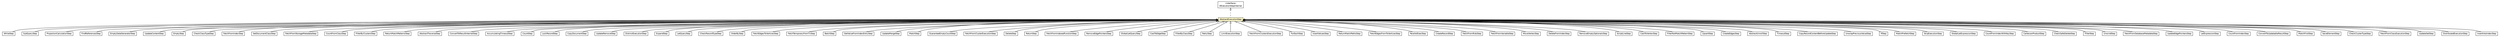 #!/usr/local/bin/dot
#
# Class diagram 
# Generated by UMLGraph version R5_6-24-gf6e263 (http://www.umlgraph.org/)
#

digraph G {
	edge [fontname="Helvetica",fontsize=10,labelfontname="Helvetica",labelfontsize=10];
	node [fontname="Helvetica",fontsize=10,shape=plaintext];
	nodesep=0.25;
	ranksep=0.5;
	// com.orientechnologies.orient.core.sql.parser.WhileStep
	c766591 [label=<<table title="com.orientechnologies.orient.core.sql.parser.WhileStep" border="0" cellborder="1" cellspacing="0" cellpadding="2" port="p" href="../parser/WhileStep.html">
		<tr><td><table border="0" cellspacing="0" cellpadding="1">
<tr><td align="center" balign="center"> WhileStep </td></tr>
		</table></td></tr>
		</table>>, URL="../parser/WhileStep.html", fontname="Helvetica", fontcolor="black", fontsize=10.0];
	// com.orientechnologies.orient.core.sql.executor.SubQueryStep
	c766958 [label=<<table title="com.orientechnologies.orient.core.sql.executor.SubQueryStep" border="0" cellborder="1" cellspacing="0" cellpadding="2" port="p" href="./SubQueryStep.html">
		<tr><td><table border="0" cellspacing="0" cellpadding="1">
<tr><td align="center" balign="center"> SubQueryStep </td></tr>
		</table></td></tr>
		</table>>, URL="./SubQueryStep.html", fontname="Helvetica", fontcolor="black", fontsize=10.0];
	// com.orientechnologies.orient.core.sql.executor.ProjectionCalculationStep
	c766959 [label=<<table title="com.orientechnologies.orient.core.sql.executor.ProjectionCalculationStep" border="0" cellborder="1" cellspacing="0" cellpadding="2" port="p" href="./ProjectionCalculationStep.html">
		<tr><td><table border="0" cellspacing="0" cellpadding="1">
<tr><td align="center" balign="center"> ProjectionCalculationStep </td></tr>
		</table></td></tr>
		</table>>, URL="./ProjectionCalculationStep.html", fontname="Helvetica", fontcolor="black", fontsize=10.0];
	// com.orientechnologies.orient.core.sql.executor.OExecutionStepInternal
	c766960 [label=<<table title="com.orientechnologies.orient.core.sql.executor.OExecutionStepInternal" border="0" cellborder="1" cellspacing="0" cellpadding="2" port="p" href="./OExecutionStepInternal.html">
		<tr><td><table border="0" cellspacing="0" cellpadding="1">
<tr><td align="center" balign="center"> &#171;interface&#187; </td></tr>
<tr><td align="center" balign="center"> OExecutionStepInternal </td></tr>
		</table></td></tr>
		</table>>, URL="./OExecutionStepInternal.html", fontname="Helvetica", fontcolor="black", fontsize=10.0];
	// com.orientechnologies.orient.core.sql.executor.FindReferencesStep
	c766962 [label=<<table title="com.orientechnologies.orient.core.sql.executor.FindReferencesStep" border="0" cellborder="1" cellspacing="0" cellpadding="2" port="p" href="./FindReferencesStep.html">
		<tr><td><table border="0" cellspacing="0" cellpadding="1">
<tr><td align="center" balign="center"> FindReferencesStep </td></tr>
		</table></td></tr>
		</table>>, URL="./FindReferencesStep.html", fontname="Helvetica", fontcolor="black", fontsize=10.0];
	// com.orientechnologies.orient.core.sql.executor.EmptyDataGeneratorStep
	c766963 [label=<<table title="com.orientechnologies.orient.core.sql.executor.EmptyDataGeneratorStep" border="0" cellborder="1" cellspacing="0" cellpadding="2" port="p" href="./EmptyDataGeneratorStep.html">
		<tr><td><table border="0" cellspacing="0" cellpadding="1">
<tr><td align="center" balign="center"> EmptyDataGeneratorStep </td></tr>
		</table></td></tr>
		</table>>, URL="./EmptyDataGeneratorStep.html", fontname="Helvetica", fontcolor="black", fontsize=10.0];
	// com.orientechnologies.orient.core.sql.executor.UpdateContentStep
	c766964 [label=<<table title="com.orientechnologies.orient.core.sql.executor.UpdateContentStep" border="0" cellborder="1" cellspacing="0" cellpadding="2" port="p" href="./UpdateContentStep.html">
		<tr><td><table border="0" cellspacing="0" cellpadding="1">
<tr><td align="center" balign="center"> UpdateContentStep </td></tr>
		</table></td></tr>
		</table>>, URL="./UpdateContentStep.html", fontname="Helvetica", fontcolor="black", fontsize=10.0];
	// com.orientechnologies.orient.core.sql.executor.EmptyStep
	c766965 [label=<<table title="com.orientechnologies.orient.core.sql.executor.EmptyStep" border="0" cellborder="1" cellspacing="0" cellpadding="2" port="p" href="./EmptyStep.html">
		<tr><td><table border="0" cellspacing="0" cellpadding="1">
<tr><td align="center" balign="center"> EmptyStep </td></tr>
		</table></td></tr>
		</table>>, URL="./EmptyStep.html", fontname="Helvetica", fontcolor="black", fontsize=10.0];
	// com.orientechnologies.orient.core.sql.executor.CheckClassTypeStep
	c766966 [label=<<table title="com.orientechnologies.orient.core.sql.executor.CheckClassTypeStep" border="0" cellborder="1" cellspacing="0" cellpadding="2" port="p" href="./CheckClassTypeStep.html">
		<tr><td><table border="0" cellspacing="0" cellpadding="1">
<tr><td align="center" balign="center"> CheckClassTypeStep </td></tr>
		</table></td></tr>
		</table>>, URL="./CheckClassTypeStep.html", fontname="Helvetica", fontcolor="black", fontsize=10.0];
	// com.orientechnologies.orient.core.sql.executor.FetchFromIndexStep
	c766967 [label=<<table title="com.orientechnologies.orient.core.sql.executor.FetchFromIndexStep" border="0" cellborder="1" cellspacing="0" cellpadding="2" port="p" href="./FetchFromIndexStep.html">
		<tr><td><table border="0" cellspacing="0" cellpadding="1">
<tr><td align="center" balign="center"> FetchFromIndexStep </td></tr>
		</table></td></tr>
		</table>>, URL="./FetchFromIndexStep.html", fontname="Helvetica", fontcolor="black", fontsize=10.0];
	// com.orientechnologies.orient.core.sql.executor.SetDocumentClassStep
	c766968 [label=<<table title="com.orientechnologies.orient.core.sql.executor.SetDocumentClassStep" border="0" cellborder="1" cellspacing="0" cellpadding="2" port="p" href="./SetDocumentClassStep.html">
		<tr><td><table border="0" cellspacing="0" cellpadding="1">
<tr><td align="center" balign="center"> SetDocumentClassStep </td></tr>
		</table></td></tr>
		</table>>, URL="./SetDocumentClassStep.html", fontname="Helvetica", fontcolor="black", fontsize=10.0];
	// com.orientechnologies.orient.core.sql.executor.FetchFromStorageMetadataStep
	c766969 [label=<<table title="com.orientechnologies.orient.core.sql.executor.FetchFromStorageMetadataStep" border="0" cellborder="1" cellspacing="0" cellpadding="2" port="p" href="./FetchFromStorageMetadataStep.html">
		<tr><td><table border="0" cellspacing="0" cellpadding="1">
<tr><td align="center" balign="center"> FetchFromStorageMetadataStep </td></tr>
		</table></td></tr>
		</table>>, URL="./FetchFromStorageMetadataStep.html", fontname="Helvetica", fontcolor="black", fontsize=10.0];
	// com.orientechnologies.orient.core.sql.executor.CountFromClassStep
	c766970 [label=<<table title="com.orientechnologies.orient.core.sql.executor.CountFromClassStep" border="0" cellborder="1" cellspacing="0" cellpadding="2" port="p" href="./CountFromClassStep.html">
		<tr><td><table border="0" cellspacing="0" cellpadding="1">
<tr><td align="center" balign="center"> CountFromClassStep </td></tr>
		</table></td></tr>
		</table>>, URL="./CountFromClassStep.html", fontname="Helvetica", fontcolor="black", fontsize=10.0];
	// com.orientechnologies.orient.core.sql.executor.FilterByClustersStep
	c766971 [label=<<table title="com.orientechnologies.orient.core.sql.executor.FilterByClustersStep" border="0" cellborder="1" cellspacing="0" cellpadding="2" port="p" href="./FilterByClustersStep.html">
		<tr><td><table border="0" cellspacing="0" cellpadding="1">
<tr><td align="center" balign="center"> FilterByClustersStep </td></tr>
		</table></td></tr>
		</table>>, URL="./FilterByClustersStep.html", fontname="Helvetica", fontcolor="black", fontsize=10.0];
	// com.orientechnologies.orient.core.sql.executor.ReturnMatchPatternsStep
	c766972 [label=<<table title="com.orientechnologies.orient.core.sql.executor.ReturnMatchPatternsStep" border="0" cellborder="1" cellspacing="0" cellpadding="2" port="p" href="./ReturnMatchPatternsStep.html">
		<tr><td><table border="0" cellspacing="0" cellpadding="1">
<tr><td align="center" balign="center"> ReturnMatchPatternsStep </td></tr>
		</table></td></tr>
		</table>>, URL="./ReturnMatchPatternsStep.html", fontname="Helvetica", fontcolor="black", fontsize=10.0];
	// com.orientechnologies.orient.core.sql.executor.AbstractTraverseStep
	c766974 [label=<<table title="com.orientechnologies.orient.core.sql.executor.AbstractTraverseStep" border="0" cellborder="1" cellspacing="0" cellpadding="2" port="p" href="./AbstractTraverseStep.html">
		<tr><td><table border="0" cellspacing="0" cellpadding="1">
<tr><td align="center" balign="center"><font face="Helvetica-Oblique"> AbstractTraverseStep </font></td></tr>
		</table></td></tr>
		</table>>, URL="./AbstractTraverseStep.html", fontname="Helvetica", fontcolor="black", fontsize=10.0];
	// com.orientechnologies.orient.core.sql.executor.ConvertToResultInternalStep
	c766975 [label=<<table title="com.orientechnologies.orient.core.sql.executor.ConvertToResultInternalStep" border="0" cellborder="1" cellspacing="0" cellpadding="2" port="p" href="./ConvertToResultInternalStep.html">
		<tr><td><table border="0" cellspacing="0" cellpadding="1">
<tr><td align="center" balign="center"> ConvertToResultInternalStep </td></tr>
		</table></td></tr>
		</table>>, URL="./ConvertToResultInternalStep.html", fontname="Helvetica", fontcolor="black", fontsize=10.0];
	// com.orientechnologies.orient.core.sql.executor.AccumulatingTimeoutStep
	c766976 [label=<<table title="com.orientechnologies.orient.core.sql.executor.AccumulatingTimeoutStep" border="0" cellborder="1" cellspacing="0" cellpadding="2" port="p" href="./AccumulatingTimeoutStep.html">
		<tr><td><table border="0" cellspacing="0" cellpadding="1">
<tr><td align="center" balign="center"> AccumulatingTimeoutStep </td></tr>
		</table></td></tr>
		</table>>, URL="./AccumulatingTimeoutStep.html", fontname="Helvetica", fontcolor="black", fontsize=10.0];
	// com.orientechnologies.orient.core.sql.executor.CountStep
	c766979 [label=<<table title="com.orientechnologies.orient.core.sql.executor.CountStep" border="0" cellborder="1" cellspacing="0" cellpadding="2" port="p" href="./CountStep.html">
		<tr><td><table border="0" cellspacing="0" cellpadding="1">
<tr><td align="center" balign="center"> CountStep </td></tr>
		</table></td></tr>
		</table>>, URL="./CountStep.html", fontname="Helvetica", fontcolor="black", fontsize=10.0];
	// com.orientechnologies.orient.core.sql.executor.LockRecordStep
	c766980 [label=<<table title="com.orientechnologies.orient.core.sql.executor.LockRecordStep" border="0" cellborder="1" cellspacing="0" cellpadding="2" port="p" href="./LockRecordStep.html">
		<tr><td><table border="0" cellspacing="0" cellpadding="1">
<tr><td align="center" balign="center"> LockRecordStep </td></tr>
		</table></td></tr>
		</table>>, URL="./LockRecordStep.html", fontname="Helvetica", fontcolor="black", fontsize=10.0];
	// com.orientechnologies.orient.core.sql.executor.CopyDocumentStep
	c766981 [label=<<table title="com.orientechnologies.orient.core.sql.executor.CopyDocumentStep" border="0" cellborder="1" cellspacing="0" cellpadding="2" port="p" href="./CopyDocumentStep.html">
		<tr><td><table border="0" cellspacing="0" cellpadding="1">
<tr><td align="center" balign="center"> CopyDocumentStep </td></tr>
		</table></td></tr>
		</table>>, URL="./CopyDocumentStep.html", fontname="Helvetica", fontcolor="black", fontsize=10.0];
	// com.orientechnologies.orient.core.sql.executor.UpdateRemoveStep
	c766982 [label=<<table title="com.orientechnologies.orient.core.sql.executor.UpdateRemoveStep" border="0" cellborder="1" cellspacing="0" cellpadding="2" port="p" href="./UpdateRemoveStep.html">
		<tr><td><table border="0" cellspacing="0" cellpadding="1">
<tr><td align="center" balign="center"> UpdateRemoveStep </td></tr>
		</table></td></tr>
		</table>>, URL="./UpdateRemoveStep.html", fontname="Helvetica", fontcolor="black", fontsize=10.0];
	// com.orientechnologies.orient.core.sql.executor.DistinctExecutionStep
	c766984 [label=<<table title="com.orientechnologies.orient.core.sql.executor.DistinctExecutionStep" border="0" cellborder="1" cellspacing="0" cellpadding="2" port="p" href="./DistinctExecutionStep.html">
		<tr><td><table border="0" cellspacing="0" cellpadding="1">
<tr><td align="center" balign="center"> DistinctExecutionStep </td></tr>
		</table></td></tr>
		</table>>, URL="./DistinctExecutionStep.html", fontname="Helvetica", fontcolor="black", fontsize=10.0];
	// com.orientechnologies.orient.core.sql.executor.ExpandStep
	c766986 [label=<<table title="com.orientechnologies.orient.core.sql.executor.ExpandStep" border="0" cellborder="1" cellspacing="0" cellpadding="2" port="p" href="./ExpandStep.html">
		<tr><td><table border="0" cellspacing="0" cellpadding="1">
<tr><td align="center" balign="center"> ExpandStep </td></tr>
		</table></td></tr>
		</table>>, URL="./ExpandStep.html", fontname="Helvetica", fontcolor="black", fontsize=10.0];
	// com.orientechnologies.orient.core.sql.executor.LetQueryStep
	c766987 [label=<<table title="com.orientechnologies.orient.core.sql.executor.LetQueryStep" border="0" cellborder="1" cellspacing="0" cellpadding="2" port="p" href="./LetQueryStep.html">
		<tr><td><table border="0" cellspacing="0" cellpadding="1">
<tr><td align="center" balign="center"> LetQueryStep </td></tr>
		</table></td></tr>
		</table>>, URL="./LetQueryStep.html", fontname="Helvetica", fontcolor="black", fontsize=10.0];
	// com.orientechnologies.orient.core.sql.executor.CheckRecordTypeStep
	c766991 [label=<<table title="com.orientechnologies.orient.core.sql.executor.CheckRecordTypeStep" border="0" cellborder="1" cellspacing="0" cellpadding="2" port="p" href="./CheckRecordTypeStep.html">
		<tr><td><table border="0" cellspacing="0" cellpadding="1">
<tr><td align="center" balign="center"> CheckRecordTypeStep </td></tr>
		</table></td></tr>
		</table>>, URL="./CheckRecordTypeStep.html", fontname="Helvetica", fontcolor="black", fontsize=10.0];
	// com.orientechnologies.orient.core.sql.executor.OrderByStep
	c766992 [label=<<table title="com.orientechnologies.orient.core.sql.executor.OrderByStep" border="0" cellborder="1" cellspacing="0" cellpadding="2" port="p" href="./OrderByStep.html">
		<tr><td><table border="0" cellspacing="0" cellpadding="1">
<tr><td align="center" balign="center"> OrderByStep </td></tr>
		</table></td></tr>
		</table>>, URL="./OrderByStep.html", fontname="Helvetica", fontcolor="black", fontsize=10.0];
	// com.orientechnologies.orient.core.sql.executor.FetchEdgesToVerticesStep
	c766994 [label=<<table title="com.orientechnologies.orient.core.sql.executor.FetchEdgesToVerticesStep" border="0" cellborder="1" cellspacing="0" cellpadding="2" port="p" href="./FetchEdgesToVerticesStep.html">
		<tr><td><table border="0" cellspacing="0" cellpadding="1">
<tr><td align="center" balign="center"> FetchEdgesToVerticesStep </td></tr>
		</table></td></tr>
		</table>>, URL="./FetchEdgesToVerticesStep.html", fontname="Helvetica", fontcolor="black", fontsize=10.0];
	// com.orientechnologies.orient.core.sql.executor.FetchTemporaryFromTxStep
	c766996 [label=<<table title="com.orientechnologies.orient.core.sql.executor.FetchTemporaryFromTxStep" border="0" cellborder="1" cellspacing="0" cellpadding="2" port="p" href="./FetchTemporaryFromTxStep.html">
		<tr><td><table border="0" cellspacing="0" cellpadding="1">
<tr><td align="center" balign="center"> FetchTemporaryFromTxStep </td></tr>
		</table></td></tr>
		</table>>, URL="./FetchTemporaryFromTxStep.html", fontname="Helvetica", fontcolor="black", fontsize=10.0];
	// com.orientechnologies.orient.core.sql.executor.BatchStep
	c766998 [label=<<table title="com.orientechnologies.orient.core.sql.executor.BatchStep" border="0" cellborder="1" cellspacing="0" cellpadding="2" port="p" href="./BatchStep.html">
		<tr><td><table border="0" cellspacing="0" cellpadding="1">
<tr><td align="center" balign="center"> BatchStep </td></tr>
		</table></td></tr>
		</table>>, URL="./BatchStep.html", fontname="Helvetica", fontcolor="black", fontsize=10.0];
	// com.orientechnologies.orient.core.sql.executor.GetValueFromIndexEntryStep
	c766999 [label=<<table title="com.orientechnologies.orient.core.sql.executor.GetValueFromIndexEntryStep" border="0" cellborder="1" cellspacing="0" cellpadding="2" port="p" href="./GetValueFromIndexEntryStep.html">
		<tr><td><table border="0" cellspacing="0" cellpadding="1">
<tr><td align="center" balign="center"> GetValueFromIndexEntryStep </td></tr>
		</table></td></tr>
		</table>>, URL="./GetValueFromIndexEntryStep.html", fontname="Helvetica", fontcolor="black", fontsize=10.0];
	// com.orientechnologies.orient.core.sql.executor.UpdateMergeStep
	c767000 [label=<<table title="com.orientechnologies.orient.core.sql.executor.UpdateMergeStep" border="0" cellborder="1" cellspacing="0" cellpadding="2" port="p" href="./UpdateMergeStep.html">
		<tr><td><table border="0" cellspacing="0" cellpadding="1">
<tr><td align="center" balign="center"> UpdateMergeStep </td></tr>
		</table></td></tr>
		</table>>, URL="./UpdateMergeStep.html", fontname="Helvetica", fontcolor="black", fontsize=10.0];
	// com.orientechnologies.orient.core.sql.executor.MatchStep
	c767007 [label=<<table title="com.orientechnologies.orient.core.sql.executor.MatchStep" border="0" cellborder="1" cellspacing="0" cellpadding="2" port="p" href="./MatchStep.html">
		<tr><td><table border="0" cellspacing="0" cellpadding="1">
<tr><td align="center" balign="center"> MatchStep </td></tr>
		</table></td></tr>
		</table>>, URL="./MatchStep.html", fontname="Helvetica", fontcolor="black", fontsize=10.0];
	// com.orientechnologies.orient.core.sql.executor.GuaranteeEmptyCountStep
	c767009 [label=<<table title="com.orientechnologies.orient.core.sql.executor.GuaranteeEmptyCountStep" border="0" cellborder="1" cellspacing="0" cellpadding="2" port="p" href="./GuaranteeEmptyCountStep.html">
		<tr><td><table border="0" cellspacing="0" cellpadding="1">
<tr><td align="center" balign="center"> GuaranteeEmptyCountStep </td></tr>
		</table></td></tr>
		</table>>, URL="./GuaranteeEmptyCountStep.html", fontname="Helvetica", fontcolor="black", fontsize=10.0];
	// com.orientechnologies.orient.core.sql.executor.FetchFromClusterExecutionStep
	c767010 [label=<<table title="com.orientechnologies.orient.core.sql.executor.FetchFromClusterExecutionStep" border="0" cellborder="1" cellspacing="0" cellpadding="2" port="p" href="./FetchFromClusterExecutionStep.html">
		<tr><td><table border="0" cellspacing="0" cellpadding="1">
<tr><td align="center" balign="center"> FetchFromClusterExecutionStep </td></tr>
		</table></td></tr>
		</table>>, URL="./FetchFromClusterExecutionStep.html", fontname="Helvetica", fontcolor="black", fontsize=10.0];
	// com.orientechnologies.orient.core.sql.executor.AbstractExecutionStep
	c767011 [label=<<table title="com.orientechnologies.orient.core.sql.executor.AbstractExecutionStep" border="0" cellborder="1" cellspacing="0" cellpadding="2" port="p" bgcolor="lemonChiffon" href="./AbstractExecutionStep.html">
		<tr><td><table border="0" cellspacing="0" cellpadding="1">
<tr><td align="center" balign="center"><font face="Helvetica-Oblique"> AbstractExecutionStep </font></td></tr>
		</table></td></tr>
		</table>>, URL="./AbstractExecutionStep.html", fontname="Helvetica", fontcolor="black", fontsize=10.0];
	// com.orientechnologies.orient.core.sql.executor.DeleteStep
	c767012 [label=<<table title="com.orientechnologies.orient.core.sql.executor.DeleteStep" border="0" cellborder="1" cellspacing="0" cellpadding="2" port="p" href="./DeleteStep.html">
		<tr><td><table border="0" cellspacing="0" cellpadding="1">
<tr><td align="center" balign="center"> DeleteStep </td></tr>
		</table></td></tr>
		</table>>, URL="./DeleteStep.html", fontname="Helvetica", fontcolor="black", fontsize=10.0];
	// com.orientechnologies.orient.core.sql.executor.ReturnStep
	c767018 [label=<<table title="com.orientechnologies.orient.core.sql.executor.ReturnStep" border="0" cellborder="1" cellspacing="0" cellpadding="2" port="p" href="./ReturnStep.html">
		<tr><td><table border="0" cellspacing="0" cellpadding="1">
<tr><td align="center" balign="center"> ReturnStep </td></tr>
		</table></td></tr>
		</table>>, URL="./ReturnStep.html", fontname="Helvetica", fontcolor="black", fontsize=10.0];
	// com.orientechnologies.orient.core.sql.executor.FetchFromIndexedFunctionStep
	c767020 [label=<<table title="com.orientechnologies.orient.core.sql.executor.FetchFromIndexedFunctionStep" border="0" cellborder="1" cellspacing="0" cellpadding="2" port="p" href="./FetchFromIndexedFunctionStep.html">
		<tr><td><table border="0" cellspacing="0" cellpadding="1">
<tr><td align="center" balign="center"> FetchFromIndexedFunctionStep </td></tr>
		</table></td></tr>
		</table>>, URL="./FetchFromIndexedFunctionStep.html", fontname="Helvetica", fontcolor="black", fontsize=10.0];
	// com.orientechnologies.orient.core.sql.executor.RemoveEdgePointersStep
	c767021 [label=<<table title="com.orientechnologies.orient.core.sql.executor.RemoveEdgePointersStep" border="0" cellborder="1" cellspacing="0" cellpadding="2" port="p" href="./RemoveEdgePointersStep.html">
		<tr><td><table border="0" cellspacing="0" cellpadding="1">
<tr><td align="center" balign="center"> RemoveEdgePointersStep </td></tr>
		</table></td></tr>
		</table>>, URL="./RemoveEdgePointersStep.html", fontname="Helvetica", fontcolor="black", fontsize=10.0];
	// com.orientechnologies.orient.core.sql.executor.GlobalLetQueryStep
	c767024 [label=<<table title="com.orientechnologies.orient.core.sql.executor.GlobalLetQueryStep" border="0" cellborder="1" cellspacing="0" cellpadding="2" port="p" href="./GlobalLetQueryStep.html">
		<tr><td><table border="0" cellspacing="0" cellpadding="1">
<tr><td align="center" balign="center"> GlobalLetQueryStep </td></tr>
		</table></td></tr>
		</table>>, URL="./GlobalLetQueryStep.html", fontname="Helvetica", fontcolor="black", fontsize=10.0];
	// com.orientechnologies.orient.core.sql.executor.CastToEdgeStep
	c767025 [label=<<table title="com.orientechnologies.orient.core.sql.executor.CastToEdgeStep" border="0" cellborder="1" cellspacing="0" cellpadding="2" port="p" href="./CastToEdgeStep.html">
		<tr><td><table border="0" cellspacing="0" cellpadding="1">
<tr><td align="center" balign="center"> CastToEdgeStep </td></tr>
		</table></td></tr>
		</table>>, URL="./CastToEdgeStep.html", fontname="Helvetica", fontcolor="black", fontsize=10.0];
	// com.orientechnologies.orient.core.sql.executor.FilterByClassStep
	c767028 [label=<<table title="com.orientechnologies.orient.core.sql.executor.FilterByClassStep" border="0" cellborder="1" cellspacing="0" cellpadding="2" port="p" href="./FilterByClassStep.html">
		<tr><td><table border="0" cellspacing="0" cellpadding="1">
<tr><td align="center" balign="center"> FilterByClassStep </td></tr>
		</table></td></tr>
		</table>>, URL="./FilterByClassStep.html", fontname="Helvetica", fontcolor="black", fontsize=10.0];
	// com.orientechnologies.orient.core.sql.executor.RetryStep
	c767029 [label=<<table title="com.orientechnologies.orient.core.sql.executor.RetryStep" border="0" cellborder="1" cellspacing="0" cellpadding="2" port="p" href="./RetryStep.html">
		<tr><td><table border="0" cellspacing="0" cellpadding="1">
<tr><td align="center" balign="center"> RetryStep </td></tr>
		</table></td></tr>
		</table>>, URL="./RetryStep.html", fontname="Helvetica", fontcolor="black", fontsize=10.0];
	// com.orientechnologies.orient.core.sql.executor.LimitExecutionStep
	c767031 [label=<<table title="com.orientechnologies.orient.core.sql.executor.LimitExecutionStep" border="0" cellborder="1" cellspacing="0" cellpadding="2" port="p" href="./LimitExecutionStep.html">
		<tr><td><table border="0" cellspacing="0" cellpadding="1">
<tr><td align="center" balign="center"> LimitExecutionStep </td></tr>
		</table></td></tr>
		</table>>, URL="./LimitExecutionStep.html", fontname="Helvetica", fontcolor="black", fontsize=10.0];
	// com.orientechnologies.orient.core.sql.executor.FetchFromClustersExecutionStep
	c767032 [label=<<table title="com.orientechnologies.orient.core.sql.executor.FetchFromClustersExecutionStep" border="0" cellborder="1" cellspacing="0" cellpadding="2" port="p" href="./FetchFromClustersExecutionStep.html">
		<tr><td><table border="0" cellspacing="0" cellpadding="1">
<tr><td align="center" balign="center"> FetchFromClustersExecutionStep </td></tr>
		</table></td></tr>
		</table>>, URL="./FetchFromClustersExecutionStep.html", fontname="Helvetica", fontcolor="black", fontsize=10.0];
	// com.orientechnologies.orient.core.sql.executor.ForEachStep
	c767033 [label=<<table title="com.orientechnologies.orient.core.sql.executor.ForEachStep" border="0" cellborder="1" cellspacing="0" cellpadding="2" port="p" href="./ForEachStep.html">
		<tr><td><table border="0" cellspacing="0" cellpadding="1">
<tr><td align="center" balign="center"> ForEachStep </td></tr>
		</table></td></tr>
		</table>>, URL="./ForEachStep.html", fontname="Helvetica", fontcolor="black", fontsize=10.0];
	// com.orientechnologies.orient.core.sql.executor.InsertValuesStep
	c767036 [label=<<table title="com.orientechnologies.orient.core.sql.executor.InsertValuesStep" border="0" cellborder="1" cellspacing="0" cellpadding="2" port="p" href="./InsertValuesStep.html">
		<tr><td><table border="0" cellspacing="0" cellpadding="1">
<tr><td align="center" balign="center"> InsertValuesStep </td></tr>
		</table></td></tr>
		</table>>, URL="./InsertValuesStep.html", fontname="Helvetica", fontcolor="black", fontsize=10.0];
	// com.orientechnologies.orient.core.sql.executor.ReturnMatchPathsStep
	c767037 [label=<<table title="com.orientechnologies.orient.core.sql.executor.ReturnMatchPathsStep" border="0" cellborder="1" cellspacing="0" cellpadding="2" port="p" href="./ReturnMatchPathsStep.html">
		<tr><td><table border="0" cellspacing="0" cellpadding="1">
<tr><td align="center" balign="center"> ReturnMatchPathsStep </td></tr>
		</table></td></tr>
		</table>>, URL="./ReturnMatchPathsStep.html", fontname="Helvetica", fontcolor="black", fontsize=10.0];
	// com.orientechnologies.orient.core.sql.executor.FetchEdgesFromToVerticesStep
	c767038 [label=<<table title="com.orientechnologies.orient.core.sql.executor.FetchEdgesFromToVerticesStep" border="0" cellborder="1" cellspacing="0" cellpadding="2" port="p" href="./FetchEdgesFromToVerticesStep.html">
		<tr><td><table border="0" cellspacing="0" cellpadding="1">
<tr><td align="center" balign="center"> FetchEdgesFromToVerticesStep </td></tr>
		</table></td></tr>
		</table>>, URL="./FetchEdgesFromToVerticesStep.html", fontname="Helvetica", fontcolor="black", fontsize=10.0];
	// com.orientechnologies.orient.core.sql.executor.ParallelExecStep
	c767040 [label=<<table title="com.orientechnologies.orient.core.sql.executor.ParallelExecStep" border="0" cellborder="1" cellspacing="0" cellpadding="2" port="p" href="./ParallelExecStep.html">
		<tr><td><table border="0" cellspacing="0" cellpadding="1">
<tr><td align="center" balign="center"> ParallelExecStep </td></tr>
		</table></td></tr>
		</table>>, URL="./ParallelExecStep.html", fontname="Helvetica", fontcolor="black", fontsize=10.0];
	// com.orientechnologies.orient.core.sql.executor.CreateRecordStep
	c767041 [label=<<table title="com.orientechnologies.orient.core.sql.executor.CreateRecordStep" border="0" cellborder="1" cellspacing="0" cellpadding="2" port="p" href="./CreateRecordStep.html">
		<tr><td><table border="0" cellspacing="0" cellpadding="1">
<tr><td align="center" balign="center"> CreateRecordStep </td></tr>
		</table></td></tr>
		</table>>, URL="./CreateRecordStep.html", fontname="Helvetica", fontcolor="black", fontsize=10.0];
	// com.orientechnologies.orient.core.sql.executor.FetchFromRidsStep
	c767042 [label=<<table title="com.orientechnologies.orient.core.sql.executor.FetchFromRidsStep" border="0" cellborder="1" cellspacing="0" cellpadding="2" port="p" href="./FetchFromRidsStep.html">
		<tr><td><table border="0" cellspacing="0" cellpadding="1">
<tr><td align="center" balign="center"> FetchFromRidsStep </td></tr>
		</table></td></tr>
		</table>>, URL="./FetchFromRidsStep.html", fontname="Helvetica", fontcolor="black", fontsize=10.0];
	// com.orientechnologies.orient.core.sql.executor.FetchFromVariableStep
	c767043 [label=<<table title="com.orientechnologies.orient.core.sql.executor.FetchFromVariableStep" border="0" cellborder="1" cellspacing="0" cellpadding="2" port="p" href="./FetchFromVariableStep.html">
		<tr><td><table border="0" cellspacing="0" cellpadding="1">
<tr><td align="center" balign="center"> FetchFromVariableStep </td></tr>
		</table></td></tr>
		</table>>, URL="./FetchFromVariableStep.html", fontname="Helvetica", fontcolor="black", fontsize=10.0];
	// com.orientechnologies.orient.core.sql.executor.MoveVertexStep
	c767044 [label=<<table title="com.orientechnologies.orient.core.sql.executor.MoveVertexStep" border="0" cellborder="1" cellspacing="0" cellpadding="2" port="p" href="./MoveVertexStep.html">
		<tr><td><table border="0" cellspacing="0" cellpadding="1">
<tr><td align="center" balign="center"> MoveVertexStep </td></tr>
		</table></td></tr>
		</table>>, URL="./MoveVertexStep.html", fontname="Helvetica", fontcolor="black", fontsize=10.0];
	// com.orientechnologies.orient.core.sql.executor.DeleteFromIndexStep
	c767047 [label=<<table title="com.orientechnologies.orient.core.sql.executor.DeleteFromIndexStep" border="0" cellborder="1" cellspacing="0" cellpadding="2" port="p" href="./DeleteFromIndexStep.html">
		<tr><td><table border="0" cellspacing="0" cellpadding="1">
<tr><td align="center" balign="center"> DeleteFromIndexStep </td></tr>
		</table></td></tr>
		</table>>, URL="./DeleteFromIndexStep.html", fontname="Helvetica", fontcolor="black", fontsize=10.0];
	// com.orientechnologies.orient.core.sql.executor.RemoveEmptyOptionalsStep
	c767049 [label=<<table title="com.orientechnologies.orient.core.sql.executor.RemoveEmptyOptionalsStep" border="0" cellborder="1" cellspacing="0" cellpadding="2" port="p" href="./RemoveEmptyOptionalsStep.html">
		<tr><td><table border="0" cellspacing="0" cellpadding="1">
<tr><td align="center" balign="center"> RemoveEmptyOptionalsStep </td></tr>
		</table></td></tr>
		</table>>, URL="./RemoveEmptyOptionalsStep.html", fontname="Helvetica", fontcolor="black", fontsize=10.0];
	// com.orientechnologies.orient.core.sql.executor.ScriptLineStep
	c767051 [label=<<table title="com.orientechnologies.orient.core.sql.executor.ScriptLineStep" border="0" cellborder="1" cellspacing="0" cellpadding="2" port="p" href="./ScriptLineStep.html">
		<tr><td><table border="0" cellspacing="0" cellpadding="1">
<tr><td align="center" balign="center"> ScriptLineStep </td></tr>
		</table></td></tr>
		</table>>, URL="./ScriptLineStep.html", fontname="Helvetica", fontcolor="black", fontsize=10.0];
	// com.orientechnologies.orient.core.sql.executor.CastToVertexStep
	c767052 [label=<<table title="com.orientechnologies.orient.core.sql.executor.CastToVertexStep" border="0" cellborder="1" cellspacing="0" cellpadding="2" port="p" href="./CastToVertexStep.html">
		<tr><td><table border="0" cellspacing="0" cellpadding="1">
<tr><td align="center" balign="center"> CastToVertexStep </td></tr>
		</table></td></tr>
		</table>>, URL="./CastToVertexStep.html", fontname="Helvetica", fontcolor="black", fontsize=10.0];
	// com.orientechnologies.orient.core.sql.executor.FilterNotMatchPatternStep
	c767053 [label=<<table title="com.orientechnologies.orient.core.sql.executor.FilterNotMatchPatternStep" border="0" cellborder="1" cellspacing="0" cellpadding="2" port="p" href="./FilterNotMatchPatternStep.html">
		<tr><td><table border="0" cellspacing="0" cellpadding="1">
<tr><td align="center" balign="center"> FilterNotMatchPatternStep </td></tr>
		</table></td></tr>
		</table>>, URL="./FilterNotMatchPatternStep.html", fontname="Helvetica", fontcolor="black", fontsize=10.0];
	// com.orientechnologies.orient.core.sql.executor.UpsertStep
	c767059 [label=<<table title="com.orientechnologies.orient.core.sql.executor.UpsertStep" border="0" cellborder="1" cellspacing="0" cellpadding="2" port="p" href="./UpsertStep.html">
		<tr><td><table border="0" cellspacing="0" cellpadding="1">
<tr><td align="center" balign="center"> UpsertStep </td></tr>
		</table></td></tr>
		</table>>, URL="./UpsertStep.html", fontname="Helvetica", fontcolor="black", fontsize=10.0];
	// com.orientechnologies.orient.core.sql.executor.CreateEdgesStep
	c767061 [label=<<table title="com.orientechnologies.orient.core.sql.executor.CreateEdgesStep" border="0" cellborder="1" cellspacing="0" cellpadding="2" port="p" href="./CreateEdgesStep.html">
		<tr><td><table border="0" cellspacing="0" cellpadding="1">
<tr><td align="center" balign="center"> CreateEdgesStep </td></tr>
		</table></td></tr>
		</table>>, URL="./CreateEdgesStep.html", fontname="Helvetica", fontcolor="black", fontsize=10.0];
	// com.orientechnologies.orient.core.sql.executor.AbstractUnrollStep
	c767062 [label=<<table title="com.orientechnologies.orient.core.sql.executor.AbstractUnrollStep" border="0" cellborder="1" cellspacing="0" cellpadding="2" port="p" href="./AbstractUnrollStep.html">
		<tr><td><table border="0" cellspacing="0" cellpadding="1">
<tr><td align="center" balign="center"><font face="Helvetica-Oblique"> AbstractUnrollStep </font></td></tr>
		</table></td></tr>
		</table>>, URL="./AbstractUnrollStep.html", fontname="Helvetica", fontcolor="black", fontsize=10.0];
	// com.orientechnologies.orient.core.sql.executor.TimeoutStep
	c767064 [label=<<table title="com.orientechnologies.orient.core.sql.executor.TimeoutStep" border="0" cellborder="1" cellspacing="0" cellpadding="2" port="p" href="./TimeoutStep.html">
		<tr><td><table border="0" cellspacing="0" cellpadding="1">
<tr><td align="center" balign="center"> TimeoutStep </td></tr>
		</table></td></tr>
		</table>>, URL="./TimeoutStep.html", fontname="Helvetica", fontcolor="black", fontsize=10.0];
	// com.orientechnologies.orient.core.sql.executor.CopyRecordContentBeforeUpdateStep
	c767066 [label=<<table title="com.orientechnologies.orient.core.sql.executor.CopyRecordContentBeforeUpdateStep" border="0" cellborder="1" cellspacing="0" cellpadding="2" port="p" href="./CopyRecordContentBeforeUpdateStep.html">
		<tr><td><table border="0" cellspacing="0" cellpadding="1">
<tr><td align="center" balign="center"> CopyRecordContentBeforeUpdateStep </td></tr>
		</table></td></tr>
		</table>>, URL="./CopyRecordContentBeforeUpdateStep.html", fontname="Helvetica", fontcolor="black", fontsize=10.0];
	// com.orientechnologies.orient.core.sql.executor.UnwrapPreviousValueStep
	c767069 [label=<<table title="com.orientechnologies.orient.core.sql.executor.UnwrapPreviousValueStep" border="0" cellborder="1" cellspacing="0" cellpadding="2" port="p" href="./UnwrapPreviousValueStep.html">
		<tr><td><table border="0" cellspacing="0" cellpadding="1">
<tr><td align="center" balign="center"> UnwrapPreviousValueStep </td></tr>
		</table></td></tr>
		</table>>, URL="./UnwrapPreviousValueStep.html", fontname="Helvetica", fontcolor="black", fontsize=10.0];
	// com.orientechnologies.orient.core.sql.executor.IfStep
	c767071 [label=<<table title="com.orientechnologies.orient.core.sql.executor.IfStep" border="0" cellborder="1" cellspacing="0" cellpadding="2" port="p" href="./IfStep.html">
		<tr><td><table border="0" cellspacing="0" cellpadding="1">
<tr><td align="center" balign="center"> IfStep </td></tr>
		</table></td></tr>
		</table>>, URL="./IfStep.html", fontname="Helvetica", fontcolor="black", fontsize=10.0];
	// com.orientechnologies.orient.core.sql.executor.MatchPrefetchStep
	c767072 [label=<<table title="com.orientechnologies.orient.core.sql.executor.MatchPrefetchStep" border="0" cellborder="1" cellspacing="0" cellpadding="2" port="p" href="./MatchPrefetchStep.html">
		<tr><td><table border="0" cellspacing="0" cellpadding="1">
<tr><td align="center" balign="center"> MatchPrefetchStep </td></tr>
		</table></td></tr>
		</table>>, URL="./MatchPrefetchStep.html", fontname="Helvetica", fontcolor="black", fontsize=10.0];
	// com.orientechnologies.orient.core.sql.executor.SkipExecutionStep
	c767073 [label=<<table title="com.orientechnologies.orient.core.sql.executor.SkipExecutionStep" border="0" cellborder="1" cellspacing="0" cellpadding="2" port="p" href="./SkipExecutionStep.html">
		<tr><td><table border="0" cellspacing="0" cellpadding="1">
<tr><td align="center" balign="center"> SkipExecutionStep </td></tr>
		</table></td></tr>
		</table>>, URL="./SkipExecutionStep.html", fontname="Helvetica", fontcolor="black", fontsize=10.0];
	// com.orientechnologies.orient.core.sql.executor.GlobalLetExpressionStep
	c767078 [label=<<table title="com.orientechnologies.orient.core.sql.executor.GlobalLetExpressionStep" border="0" cellborder="1" cellspacing="0" cellpadding="2" port="p" href="./GlobalLetExpressionStep.html">
		<tr><td><table border="0" cellspacing="0" cellpadding="1">
<tr><td align="center" balign="center"> GlobalLetExpressionStep </td></tr>
		</table></td></tr>
		</table>>, URL="./GlobalLetExpressionStep.html", fontname="Helvetica", fontcolor="black", fontsize=10.0];
	// com.orientechnologies.orient.core.sql.executor.CountFromIndexWithKeyStep
	c767080 [label=<<table title="com.orientechnologies.orient.core.sql.executor.CountFromIndexWithKeyStep" border="0" cellborder="1" cellspacing="0" cellpadding="2" port="p" href="./CountFromIndexWithKeyStep.html">
		<tr><td><table border="0" cellspacing="0" cellpadding="1">
<tr><td align="center" balign="center"> CountFromIndexWithKeyStep </td></tr>
		</table></td></tr>
		</table>>, URL="./CountFromIndexWithKeyStep.html", fontname="Helvetica", fontcolor="black", fontsize=10.0];
	// com.orientechnologies.orient.core.sql.executor.CartesianProductStep
	c767081 [label=<<table title="com.orientechnologies.orient.core.sql.executor.CartesianProductStep" border="0" cellborder="1" cellspacing="0" cellpadding="2" port="p" href="./CartesianProductStep.html">
		<tr><td><table border="0" cellspacing="0" cellpadding="1">
<tr><td align="center" balign="center"> CartesianProductStep </td></tr>
		</table></td></tr>
		</table>>, URL="./CartesianProductStep.html", fontname="Helvetica", fontcolor="black", fontsize=10.0];
	// com.orientechnologies.orient.core.sql.executor.CheckSafeDeleteStep
	c767082 [label=<<table title="com.orientechnologies.orient.core.sql.executor.CheckSafeDeleteStep" border="0" cellborder="1" cellspacing="0" cellpadding="2" port="p" href="./CheckSafeDeleteStep.html">
		<tr><td><table border="0" cellspacing="0" cellpadding="1">
<tr><td align="center" balign="center"> CheckSafeDeleteStep </td></tr>
		</table></td></tr>
		</table>>, URL="./CheckSafeDeleteStep.html", fontname="Helvetica", fontcolor="black", fontsize=10.0];
	// com.orientechnologies.orient.core.sql.executor.FilterStep
	c767083 [label=<<table title="com.orientechnologies.orient.core.sql.executor.FilterStep" border="0" cellborder="1" cellspacing="0" cellpadding="2" port="p" href="./FilterStep.html">
		<tr><td><table border="0" cellspacing="0" cellpadding="1">
<tr><td align="center" balign="center"> FilterStep </td></tr>
		</table></td></tr>
		</table>>, URL="./FilterStep.html", fontname="Helvetica", fontcolor="black", fontsize=10.0];
	// com.orientechnologies.orient.core.sql.executor.UnwindStep
	c767084 [label=<<table title="com.orientechnologies.orient.core.sql.executor.UnwindStep" border="0" cellborder="1" cellspacing="0" cellpadding="2" port="p" href="./UnwindStep.html">
		<tr><td><table border="0" cellspacing="0" cellpadding="1">
<tr><td align="center" balign="center"> UnwindStep </td></tr>
		</table></td></tr>
		</table>>, URL="./UnwindStep.html", fontname="Helvetica", fontcolor="black", fontsize=10.0];
	// com.orientechnologies.orient.core.sql.executor.FetchFromDatabaseMetadataStep
	c767085 [label=<<table title="com.orientechnologies.orient.core.sql.executor.FetchFromDatabaseMetadataStep" border="0" cellborder="1" cellspacing="0" cellpadding="2" port="p" href="./FetchFromDatabaseMetadataStep.html">
		<tr><td><table border="0" cellspacing="0" cellpadding="1">
<tr><td align="center" balign="center"> FetchFromDatabaseMetadataStep </td></tr>
		</table></td></tr>
		</table>>, URL="./FetchFromDatabaseMetadataStep.html", fontname="Helvetica", fontcolor="black", fontsize=10.0];
	// com.orientechnologies.orient.core.sql.executor.UpdateEdgePointersStep
	c767087 [label=<<table title="com.orientechnologies.orient.core.sql.executor.UpdateEdgePointersStep" border="0" cellborder="1" cellspacing="0" cellpadding="2" port="p" href="./UpdateEdgePointersStep.html">
		<tr><td><table border="0" cellspacing="0" cellpadding="1">
<tr><td align="center" balign="center"> UpdateEdgePointersStep </td></tr>
		</table></td></tr>
		</table>>, URL="./UpdateEdgePointersStep.html", fontname="Helvetica", fontcolor="black", fontsize=10.0];
	// com.orientechnologies.orient.core.sql.executor.LetExpressionStep
	c767088 [label=<<table title="com.orientechnologies.orient.core.sql.executor.LetExpressionStep" border="0" cellborder="1" cellspacing="0" cellpadding="2" port="p" href="./LetExpressionStep.html">
		<tr><td><table border="0" cellspacing="0" cellpadding="1">
<tr><td align="center" balign="center"> LetExpressionStep </td></tr>
		</table></td></tr>
		</table>>, URL="./LetExpressionStep.html", fontname="Helvetica", fontcolor="black", fontsize=10.0];
	// com.orientechnologies.orient.core.sql.executor.CountFromIndexStep
	c767089 [label=<<table title="com.orientechnologies.orient.core.sql.executor.CountFromIndexStep" border="0" cellborder="1" cellspacing="0" cellpadding="2" port="p" href="./CountFromIndexStep.html">
		<tr><td><table border="0" cellspacing="0" cellpadding="1">
<tr><td align="center" balign="center"> CountFromIndexStep </td></tr>
		</table></td></tr>
		</table>>, URL="./CountFromIndexStep.html", fontname="Helvetica", fontcolor="black", fontsize=10.0];
	// com.orientechnologies.orient.core.sql.executor.ConvertToUpdatableResultStep
	c767091 [label=<<table title="com.orientechnologies.orient.core.sql.executor.ConvertToUpdatableResultStep" border="0" cellborder="1" cellspacing="0" cellpadding="2" port="p" href="./ConvertToUpdatableResultStep.html">
		<tr><td><table border="0" cellspacing="0" cellpadding="1">
<tr><td align="center" balign="center"> ConvertToUpdatableResultStep </td></tr>
		</table></td></tr>
		</table>>, URL="./ConvertToUpdatableResultStep.html", fontname="Helvetica", fontcolor="black", fontsize=10.0];
	// com.orientechnologies.orient.core.sql.executor.MatchFirstStep
	c767093 [label=<<table title="com.orientechnologies.orient.core.sql.executor.MatchFirstStep" border="0" cellborder="1" cellspacing="0" cellpadding="2" port="p" href="./MatchFirstStep.html">
		<tr><td><table border="0" cellspacing="0" cellpadding="1">
<tr><td align="center" balign="center"> MatchFirstStep </td></tr>
		</table></td></tr>
		</table>>, URL="./MatchFirstStep.html", fontname="Helvetica", fontcolor="black", fontsize=10.0];
	// com.orientechnologies.orient.core.sql.executor.SaveElementStep
	c767094 [label=<<table title="com.orientechnologies.orient.core.sql.executor.SaveElementStep" border="0" cellborder="1" cellspacing="0" cellpadding="2" port="p" href="./SaveElementStep.html">
		<tr><td><table border="0" cellspacing="0" cellpadding="1">
<tr><td align="center" balign="center"> SaveElementStep </td></tr>
		</table></td></tr>
		</table>>, URL="./SaveElementStep.html", fontname="Helvetica", fontcolor="black", fontsize=10.0];
	// com.orientechnologies.orient.core.sql.executor.CheckClusterTypeStep
	c767095 [label=<<table title="com.orientechnologies.orient.core.sql.executor.CheckClusterTypeStep" border="0" cellborder="1" cellspacing="0" cellpadding="2" port="p" href="./CheckClusterTypeStep.html">
		<tr><td><table border="0" cellspacing="0" cellpadding="1">
<tr><td align="center" balign="center"> CheckClusterTypeStep </td></tr>
		</table></td></tr>
		</table>>, URL="./CheckClusterTypeStep.html", fontname="Helvetica", fontcolor="black", fontsize=10.0];
	// com.orientechnologies.orient.core.sql.executor.FetchFromClassExecutionStep
	c767096 [label=<<table title="com.orientechnologies.orient.core.sql.executor.FetchFromClassExecutionStep" border="0" cellborder="1" cellspacing="0" cellpadding="2" port="p" href="./FetchFromClassExecutionStep.html">
		<tr><td><table border="0" cellspacing="0" cellpadding="1">
<tr><td align="center" balign="center"> FetchFromClassExecutionStep </td></tr>
		</table></td></tr>
		</table>>, URL="./FetchFromClassExecutionStep.html", fontname="Helvetica", fontcolor="black", fontsize=10.0];
	// com.orientechnologies.orient.core.sql.executor.UpdateSetStep
	c767098 [label=<<table title="com.orientechnologies.orient.core.sql.executor.UpdateSetStep" border="0" cellborder="1" cellspacing="0" cellpadding="2" port="p" href="./UpdateSetStep.html">
		<tr><td><table border="0" cellspacing="0" cellpadding="1">
<tr><td align="center" balign="center"> UpdateSetStep </td></tr>
		</table></td></tr>
		</table>>, URL="./UpdateSetStep.html", fontname="Helvetica", fontcolor="black", fontsize=10.0];
	// com.orientechnologies.orient.core.sql.executor.DistributedExecutionStep
	c767101 [label=<<table title="com.orientechnologies.orient.core.sql.executor.DistributedExecutionStep" border="0" cellborder="1" cellspacing="0" cellpadding="2" port="p" href="./DistributedExecutionStep.html">
		<tr><td><table border="0" cellspacing="0" cellpadding="1">
<tr><td align="center" balign="center"> DistributedExecutionStep </td></tr>
		</table></td></tr>
		</table>>, URL="./DistributedExecutionStep.html", fontname="Helvetica", fontcolor="black", fontsize=10.0];
	// com.orientechnologies.orient.core.sql.executor.InsertIntoIndexStep
	c767103 [label=<<table title="com.orientechnologies.orient.core.sql.executor.InsertIntoIndexStep" border="0" cellborder="1" cellspacing="0" cellpadding="2" port="p" href="./InsertIntoIndexStep.html">
		<tr><td><table border="0" cellspacing="0" cellpadding="1">
<tr><td align="center" balign="center"> InsertIntoIndexStep </td></tr>
		</table></td></tr>
		</table>>, URL="./InsertIntoIndexStep.html", fontname="Helvetica", fontcolor="black", fontsize=10.0];
	//com.orientechnologies.orient.core.sql.parser.WhileStep extends com.orientechnologies.orient.core.sql.executor.AbstractExecutionStep
	c767011:p -> c766591:p [dir=back,arrowtail=empty];
	//com.orientechnologies.orient.core.sql.executor.SubQueryStep extends com.orientechnologies.orient.core.sql.executor.AbstractExecutionStep
	c767011:p -> c766958:p [dir=back,arrowtail=empty];
	//com.orientechnologies.orient.core.sql.executor.ProjectionCalculationStep extends com.orientechnologies.orient.core.sql.executor.AbstractExecutionStep
	c767011:p -> c766959:p [dir=back,arrowtail=empty];
	//com.orientechnologies.orient.core.sql.executor.FindReferencesStep extends com.orientechnologies.orient.core.sql.executor.AbstractExecutionStep
	c767011:p -> c766962:p [dir=back,arrowtail=empty];
	//com.orientechnologies.orient.core.sql.executor.EmptyDataGeneratorStep extends com.orientechnologies.orient.core.sql.executor.AbstractExecutionStep
	c767011:p -> c766963:p [dir=back,arrowtail=empty];
	//com.orientechnologies.orient.core.sql.executor.UpdateContentStep extends com.orientechnologies.orient.core.sql.executor.AbstractExecutionStep
	c767011:p -> c766964:p [dir=back,arrowtail=empty];
	//com.orientechnologies.orient.core.sql.executor.EmptyStep extends com.orientechnologies.orient.core.sql.executor.AbstractExecutionStep
	c767011:p -> c766965:p [dir=back,arrowtail=empty];
	//com.orientechnologies.orient.core.sql.executor.CheckClassTypeStep extends com.orientechnologies.orient.core.sql.executor.AbstractExecutionStep
	c767011:p -> c766966:p [dir=back,arrowtail=empty];
	//com.orientechnologies.orient.core.sql.executor.FetchFromIndexStep extends com.orientechnologies.orient.core.sql.executor.AbstractExecutionStep
	c767011:p -> c766967:p [dir=back,arrowtail=empty];
	//com.orientechnologies.orient.core.sql.executor.SetDocumentClassStep extends com.orientechnologies.orient.core.sql.executor.AbstractExecutionStep
	c767011:p -> c766968:p [dir=back,arrowtail=empty];
	//com.orientechnologies.orient.core.sql.executor.FetchFromStorageMetadataStep extends com.orientechnologies.orient.core.sql.executor.AbstractExecutionStep
	c767011:p -> c766969:p [dir=back,arrowtail=empty];
	//com.orientechnologies.orient.core.sql.executor.CountFromClassStep extends com.orientechnologies.orient.core.sql.executor.AbstractExecutionStep
	c767011:p -> c766970:p [dir=back,arrowtail=empty];
	//com.orientechnologies.orient.core.sql.executor.FilterByClustersStep extends com.orientechnologies.orient.core.sql.executor.AbstractExecutionStep
	c767011:p -> c766971:p [dir=back,arrowtail=empty];
	//com.orientechnologies.orient.core.sql.executor.ReturnMatchPatternsStep extends com.orientechnologies.orient.core.sql.executor.AbstractExecutionStep
	c767011:p -> c766972:p [dir=back,arrowtail=empty];
	//com.orientechnologies.orient.core.sql.executor.AbstractTraverseStep extends com.orientechnologies.orient.core.sql.executor.AbstractExecutionStep
	c767011:p -> c766974:p [dir=back,arrowtail=empty];
	//com.orientechnologies.orient.core.sql.executor.ConvertToResultInternalStep extends com.orientechnologies.orient.core.sql.executor.AbstractExecutionStep
	c767011:p -> c766975:p [dir=back,arrowtail=empty];
	//com.orientechnologies.orient.core.sql.executor.AccumulatingTimeoutStep extends com.orientechnologies.orient.core.sql.executor.AbstractExecutionStep
	c767011:p -> c766976:p [dir=back,arrowtail=empty];
	//com.orientechnologies.orient.core.sql.executor.CountStep extends com.orientechnologies.orient.core.sql.executor.AbstractExecutionStep
	c767011:p -> c766979:p [dir=back,arrowtail=empty];
	//com.orientechnologies.orient.core.sql.executor.LockRecordStep extends com.orientechnologies.orient.core.sql.executor.AbstractExecutionStep
	c767011:p -> c766980:p [dir=back,arrowtail=empty];
	//com.orientechnologies.orient.core.sql.executor.CopyDocumentStep extends com.orientechnologies.orient.core.sql.executor.AbstractExecutionStep
	c767011:p -> c766981:p [dir=back,arrowtail=empty];
	//com.orientechnologies.orient.core.sql.executor.UpdateRemoveStep extends com.orientechnologies.orient.core.sql.executor.AbstractExecutionStep
	c767011:p -> c766982:p [dir=back,arrowtail=empty];
	//com.orientechnologies.orient.core.sql.executor.DistinctExecutionStep extends com.orientechnologies.orient.core.sql.executor.AbstractExecutionStep
	c767011:p -> c766984:p [dir=back,arrowtail=empty];
	//com.orientechnologies.orient.core.sql.executor.ExpandStep extends com.orientechnologies.orient.core.sql.executor.AbstractExecutionStep
	c767011:p -> c766986:p [dir=back,arrowtail=empty];
	//com.orientechnologies.orient.core.sql.executor.LetQueryStep extends com.orientechnologies.orient.core.sql.executor.AbstractExecutionStep
	c767011:p -> c766987:p [dir=back,arrowtail=empty];
	//com.orientechnologies.orient.core.sql.executor.CheckRecordTypeStep extends com.orientechnologies.orient.core.sql.executor.AbstractExecutionStep
	c767011:p -> c766991:p [dir=back,arrowtail=empty];
	//com.orientechnologies.orient.core.sql.executor.OrderByStep extends com.orientechnologies.orient.core.sql.executor.AbstractExecutionStep
	c767011:p -> c766992:p [dir=back,arrowtail=empty];
	//com.orientechnologies.orient.core.sql.executor.FetchEdgesToVerticesStep extends com.orientechnologies.orient.core.sql.executor.AbstractExecutionStep
	c767011:p -> c766994:p [dir=back,arrowtail=empty];
	//com.orientechnologies.orient.core.sql.executor.FetchTemporaryFromTxStep extends com.orientechnologies.orient.core.sql.executor.AbstractExecutionStep
	c767011:p -> c766996:p [dir=back,arrowtail=empty];
	//com.orientechnologies.orient.core.sql.executor.BatchStep extends com.orientechnologies.orient.core.sql.executor.AbstractExecutionStep
	c767011:p -> c766998:p [dir=back,arrowtail=empty];
	//com.orientechnologies.orient.core.sql.executor.GetValueFromIndexEntryStep extends com.orientechnologies.orient.core.sql.executor.AbstractExecutionStep
	c767011:p -> c766999:p [dir=back,arrowtail=empty];
	//com.orientechnologies.orient.core.sql.executor.UpdateMergeStep extends com.orientechnologies.orient.core.sql.executor.AbstractExecutionStep
	c767011:p -> c767000:p [dir=back,arrowtail=empty];
	//com.orientechnologies.orient.core.sql.executor.MatchStep extends com.orientechnologies.orient.core.sql.executor.AbstractExecutionStep
	c767011:p -> c767007:p [dir=back,arrowtail=empty];
	//com.orientechnologies.orient.core.sql.executor.GuaranteeEmptyCountStep extends com.orientechnologies.orient.core.sql.executor.AbstractExecutionStep
	c767011:p -> c767009:p [dir=back,arrowtail=empty];
	//com.orientechnologies.orient.core.sql.executor.FetchFromClusterExecutionStep extends com.orientechnologies.orient.core.sql.executor.AbstractExecutionStep
	c767011:p -> c767010:p [dir=back,arrowtail=empty];
	//com.orientechnologies.orient.core.sql.executor.AbstractExecutionStep implements com.orientechnologies.orient.core.sql.executor.OExecutionStepInternal
	c766960:p -> c767011:p [dir=back,arrowtail=empty,style=dashed];
	//com.orientechnologies.orient.core.sql.executor.DeleteStep extends com.orientechnologies.orient.core.sql.executor.AbstractExecutionStep
	c767011:p -> c767012:p [dir=back,arrowtail=empty];
	//com.orientechnologies.orient.core.sql.executor.ReturnStep extends com.orientechnologies.orient.core.sql.executor.AbstractExecutionStep
	c767011:p -> c767018:p [dir=back,arrowtail=empty];
	//com.orientechnologies.orient.core.sql.executor.FetchFromIndexedFunctionStep extends com.orientechnologies.orient.core.sql.executor.AbstractExecutionStep
	c767011:p -> c767020:p [dir=back,arrowtail=empty];
	//com.orientechnologies.orient.core.sql.executor.RemoveEdgePointersStep extends com.orientechnologies.orient.core.sql.executor.AbstractExecutionStep
	c767011:p -> c767021:p [dir=back,arrowtail=empty];
	//com.orientechnologies.orient.core.sql.executor.GlobalLetQueryStep extends com.orientechnologies.orient.core.sql.executor.AbstractExecutionStep
	c767011:p -> c767024:p [dir=back,arrowtail=empty];
	//com.orientechnologies.orient.core.sql.executor.CastToEdgeStep extends com.orientechnologies.orient.core.sql.executor.AbstractExecutionStep
	c767011:p -> c767025:p [dir=back,arrowtail=empty];
	//com.orientechnologies.orient.core.sql.executor.FilterByClassStep extends com.orientechnologies.orient.core.sql.executor.AbstractExecutionStep
	c767011:p -> c767028:p [dir=back,arrowtail=empty];
	//com.orientechnologies.orient.core.sql.executor.RetryStep extends com.orientechnologies.orient.core.sql.executor.AbstractExecutionStep
	c767011:p -> c767029:p [dir=back,arrowtail=empty];
	//com.orientechnologies.orient.core.sql.executor.LimitExecutionStep extends com.orientechnologies.orient.core.sql.executor.AbstractExecutionStep
	c767011:p -> c767031:p [dir=back,arrowtail=empty];
	//com.orientechnologies.orient.core.sql.executor.FetchFromClustersExecutionStep extends com.orientechnologies.orient.core.sql.executor.AbstractExecutionStep
	c767011:p -> c767032:p [dir=back,arrowtail=empty];
	//com.orientechnologies.orient.core.sql.executor.ForEachStep extends com.orientechnologies.orient.core.sql.executor.AbstractExecutionStep
	c767011:p -> c767033:p [dir=back,arrowtail=empty];
	//com.orientechnologies.orient.core.sql.executor.InsertValuesStep extends com.orientechnologies.orient.core.sql.executor.AbstractExecutionStep
	c767011:p -> c767036:p [dir=back,arrowtail=empty];
	//com.orientechnologies.orient.core.sql.executor.ReturnMatchPathsStep extends com.orientechnologies.orient.core.sql.executor.AbstractExecutionStep
	c767011:p -> c767037:p [dir=back,arrowtail=empty];
	//com.orientechnologies.orient.core.sql.executor.FetchEdgesFromToVerticesStep extends com.orientechnologies.orient.core.sql.executor.AbstractExecutionStep
	c767011:p -> c767038:p [dir=back,arrowtail=empty];
	//com.orientechnologies.orient.core.sql.executor.ParallelExecStep extends com.orientechnologies.orient.core.sql.executor.AbstractExecutionStep
	c767011:p -> c767040:p [dir=back,arrowtail=empty];
	//com.orientechnologies.orient.core.sql.executor.CreateRecordStep extends com.orientechnologies.orient.core.sql.executor.AbstractExecutionStep
	c767011:p -> c767041:p [dir=back,arrowtail=empty];
	//com.orientechnologies.orient.core.sql.executor.FetchFromRidsStep extends com.orientechnologies.orient.core.sql.executor.AbstractExecutionStep
	c767011:p -> c767042:p [dir=back,arrowtail=empty];
	//com.orientechnologies.orient.core.sql.executor.FetchFromVariableStep extends com.orientechnologies.orient.core.sql.executor.AbstractExecutionStep
	c767011:p -> c767043:p [dir=back,arrowtail=empty];
	//com.orientechnologies.orient.core.sql.executor.MoveVertexStep extends com.orientechnologies.orient.core.sql.executor.AbstractExecutionStep
	c767011:p -> c767044:p [dir=back,arrowtail=empty];
	//com.orientechnologies.orient.core.sql.executor.DeleteFromIndexStep extends com.orientechnologies.orient.core.sql.executor.AbstractExecutionStep
	c767011:p -> c767047:p [dir=back,arrowtail=empty];
	//com.orientechnologies.orient.core.sql.executor.RemoveEmptyOptionalsStep extends com.orientechnologies.orient.core.sql.executor.AbstractExecutionStep
	c767011:p -> c767049:p [dir=back,arrowtail=empty];
	//com.orientechnologies.orient.core.sql.executor.ScriptLineStep extends com.orientechnologies.orient.core.sql.executor.AbstractExecutionStep
	c767011:p -> c767051:p [dir=back,arrowtail=empty];
	//com.orientechnologies.orient.core.sql.executor.CastToVertexStep extends com.orientechnologies.orient.core.sql.executor.AbstractExecutionStep
	c767011:p -> c767052:p [dir=back,arrowtail=empty];
	//com.orientechnologies.orient.core.sql.executor.FilterNotMatchPatternStep extends com.orientechnologies.orient.core.sql.executor.AbstractExecutionStep
	c767011:p -> c767053:p [dir=back,arrowtail=empty];
	//com.orientechnologies.orient.core.sql.executor.UpsertStep extends com.orientechnologies.orient.core.sql.executor.AbstractExecutionStep
	c767011:p -> c767059:p [dir=back,arrowtail=empty];
	//com.orientechnologies.orient.core.sql.executor.CreateEdgesStep extends com.orientechnologies.orient.core.sql.executor.AbstractExecutionStep
	c767011:p -> c767061:p [dir=back,arrowtail=empty];
	//com.orientechnologies.orient.core.sql.executor.AbstractUnrollStep extends com.orientechnologies.orient.core.sql.executor.AbstractExecutionStep
	c767011:p -> c767062:p [dir=back,arrowtail=empty];
	//com.orientechnologies.orient.core.sql.executor.TimeoutStep extends com.orientechnologies.orient.core.sql.executor.AbstractExecutionStep
	c767011:p -> c767064:p [dir=back,arrowtail=empty];
	//com.orientechnologies.orient.core.sql.executor.CopyRecordContentBeforeUpdateStep extends com.orientechnologies.orient.core.sql.executor.AbstractExecutionStep
	c767011:p -> c767066:p [dir=back,arrowtail=empty];
	//com.orientechnologies.orient.core.sql.executor.UnwrapPreviousValueStep extends com.orientechnologies.orient.core.sql.executor.AbstractExecutionStep
	c767011:p -> c767069:p [dir=back,arrowtail=empty];
	//com.orientechnologies.orient.core.sql.executor.IfStep extends com.orientechnologies.orient.core.sql.executor.AbstractExecutionStep
	c767011:p -> c767071:p [dir=back,arrowtail=empty];
	//com.orientechnologies.orient.core.sql.executor.MatchPrefetchStep extends com.orientechnologies.orient.core.sql.executor.AbstractExecutionStep
	c767011:p -> c767072:p [dir=back,arrowtail=empty];
	//com.orientechnologies.orient.core.sql.executor.SkipExecutionStep extends com.orientechnologies.orient.core.sql.executor.AbstractExecutionStep
	c767011:p -> c767073:p [dir=back,arrowtail=empty];
	//com.orientechnologies.orient.core.sql.executor.GlobalLetExpressionStep extends com.orientechnologies.orient.core.sql.executor.AbstractExecutionStep
	c767011:p -> c767078:p [dir=back,arrowtail=empty];
	//com.orientechnologies.orient.core.sql.executor.CountFromIndexWithKeyStep extends com.orientechnologies.orient.core.sql.executor.AbstractExecutionStep
	c767011:p -> c767080:p [dir=back,arrowtail=empty];
	//com.orientechnologies.orient.core.sql.executor.CartesianProductStep extends com.orientechnologies.orient.core.sql.executor.AbstractExecutionStep
	c767011:p -> c767081:p [dir=back,arrowtail=empty];
	//com.orientechnologies.orient.core.sql.executor.CheckSafeDeleteStep extends com.orientechnologies.orient.core.sql.executor.AbstractExecutionStep
	c767011:p -> c767082:p [dir=back,arrowtail=empty];
	//com.orientechnologies.orient.core.sql.executor.FilterStep extends com.orientechnologies.orient.core.sql.executor.AbstractExecutionStep
	c767011:p -> c767083:p [dir=back,arrowtail=empty];
	//com.orientechnologies.orient.core.sql.executor.UnwindStep extends com.orientechnologies.orient.core.sql.executor.AbstractExecutionStep
	c767011:p -> c767084:p [dir=back,arrowtail=empty];
	//com.orientechnologies.orient.core.sql.executor.FetchFromDatabaseMetadataStep extends com.orientechnologies.orient.core.sql.executor.AbstractExecutionStep
	c767011:p -> c767085:p [dir=back,arrowtail=empty];
	//com.orientechnologies.orient.core.sql.executor.UpdateEdgePointersStep extends com.orientechnologies.orient.core.sql.executor.AbstractExecutionStep
	c767011:p -> c767087:p [dir=back,arrowtail=empty];
	//com.orientechnologies.orient.core.sql.executor.LetExpressionStep extends com.orientechnologies.orient.core.sql.executor.AbstractExecutionStep
	c767011:p -> c767088:p [dir=back,arrowtail=empty];
	//com.orientechnologies.orient.core.sql.executor.CountFromIndexStep extends com.orientechnologies.orient.core.sql.executor.AbstractExecutionStep
	c767011:p -> c767089:p [dir=back,arrowtail=empty];
	//com.orientechnologies.orient.core.sql.executor.ConvertToUpdatableResultStep extends com.orientechnologies.orient.core.sql.executor.AbstractExecutionStep
	c767011:p -> c767091:p [dir=back,arrowtail=empty];
	//com.orientechnologies.orient.core.sql.executor.MatchFirstStep extends com.orientechnologies.orient.core.sql.executor.AbstractExecutionStep
	c767011:p -> c767093:p [dir=back,arrowtail=empty];
	//com.orientechnologies.orient.core.sql.executor.SaveElementStep extends com.orientechnologies.orient.core.sql.executor.AbstractExecutionStep
	c767011:p -> c767094:p [dir=back,arrowtail=empty];
	//com.orientechnologies.orient.core.sql.executor.CheckClusterTypeStep extends com.orientechnologies.orient.core.sql.executor.AbstractExecutionStep
	c767011:p -> c767095:p [dir=back,arrowtail=empty];
	//com.orientechnologies.orient.core.sql.executor.FetchFromClassExecutionStep extends com.orientechnologies.orient.core.sql.executor.AbstractExecutionStep
	c767011:p -> c767096:p [dir=back,arrowtail=empty];
	//com.orientechnologies.orient.core.sql.executor.UpdateSetStep extends com.orientechnologies.orient.core.sql.executor.AbstractExecutionStep
	c767011:p -> c767098:p [dir=back,arrowtail=empty];
	//com.orientechnologies.orient.core.sql.executor.DistributedExecutionStep extends com.orientechnologies.orient.core.sql.executor.AbstractExecutionStep
	c767011:p -> c767101:p [dir=back,arrowtail=empty];
	//com.orientechnologies.orient.core.sql.executor.InsertIntoIndexStep extends com.orientechnologies.orient.core.sql.executor.AbstractExecutionStep
	c767011:p -> c767103:p [dir=back,arrowtail=empty];
}

